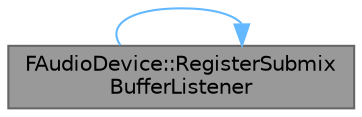 digraph "FAudioDevice::RegisterSubmixBufferListener"
{
 // INTERACTIVE_SVG=YES
 // LATEX_PDF_SIZE
  bgcolor="transparent";
  edge [fontname=Helvetica,fontsize=10,labelfontname=Helvetica,labelfontsize=10];
  node [fontname=Helvetica,fontsize=10,shape=box,height=0.2,width=0.4];
  rankdir="LR";
  Node1 [id="Node000001",label="FAudioDevice::RegisterSubmix\lBufferListener",height=0.2,width=0.4,color="gray40", fillcolor="grey60", style="filled", fontcolor="black",tooltip="Registers the provided submix buffer listener with the given submix."];
  Node1 -> Node1 [id="edge1_Node000001_Node000001",color="steelblue1",style="solid",tooltip=" "];
}
